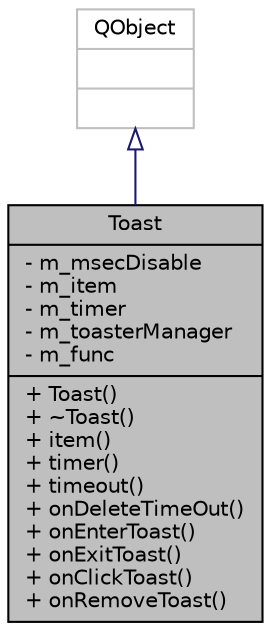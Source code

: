 digraph "Toast"
{
  edge [fontname="Helvetica",fontsize="10",labelfontname="Helvetica",labelfontsize="10"];
  node [fontname="Helvetica",fontsize="10",shape=record];
  Node1 [label="{Toast\n|- m_msecDisable\l- m_item\l- m_timer\l- m_toasterManager\l- m_func\l|+ Toast()\l+ ~Toast()\l+ item()\l+ timer()\l+ timeout()\l+ onDeleteTimeOut()\l+ onEnterToast()\l+ onExitToast()\l+ onClickToast()\l+ onRemoveToast()\l}",height=0.2,width=0.4,color="black", fillcolor="grey75", style="filled", fontcolor="black"];
  Node2 -> Node1 [dir="back",color="midnightblue",fontsize="10",style="solid",arrowtail="onormal",fontname="Helvetica"];
  Node2 [label="{QObject\n||}",height=0.2,width=0.4,color="grey75", fillcolor="white", style="filled"];
}
